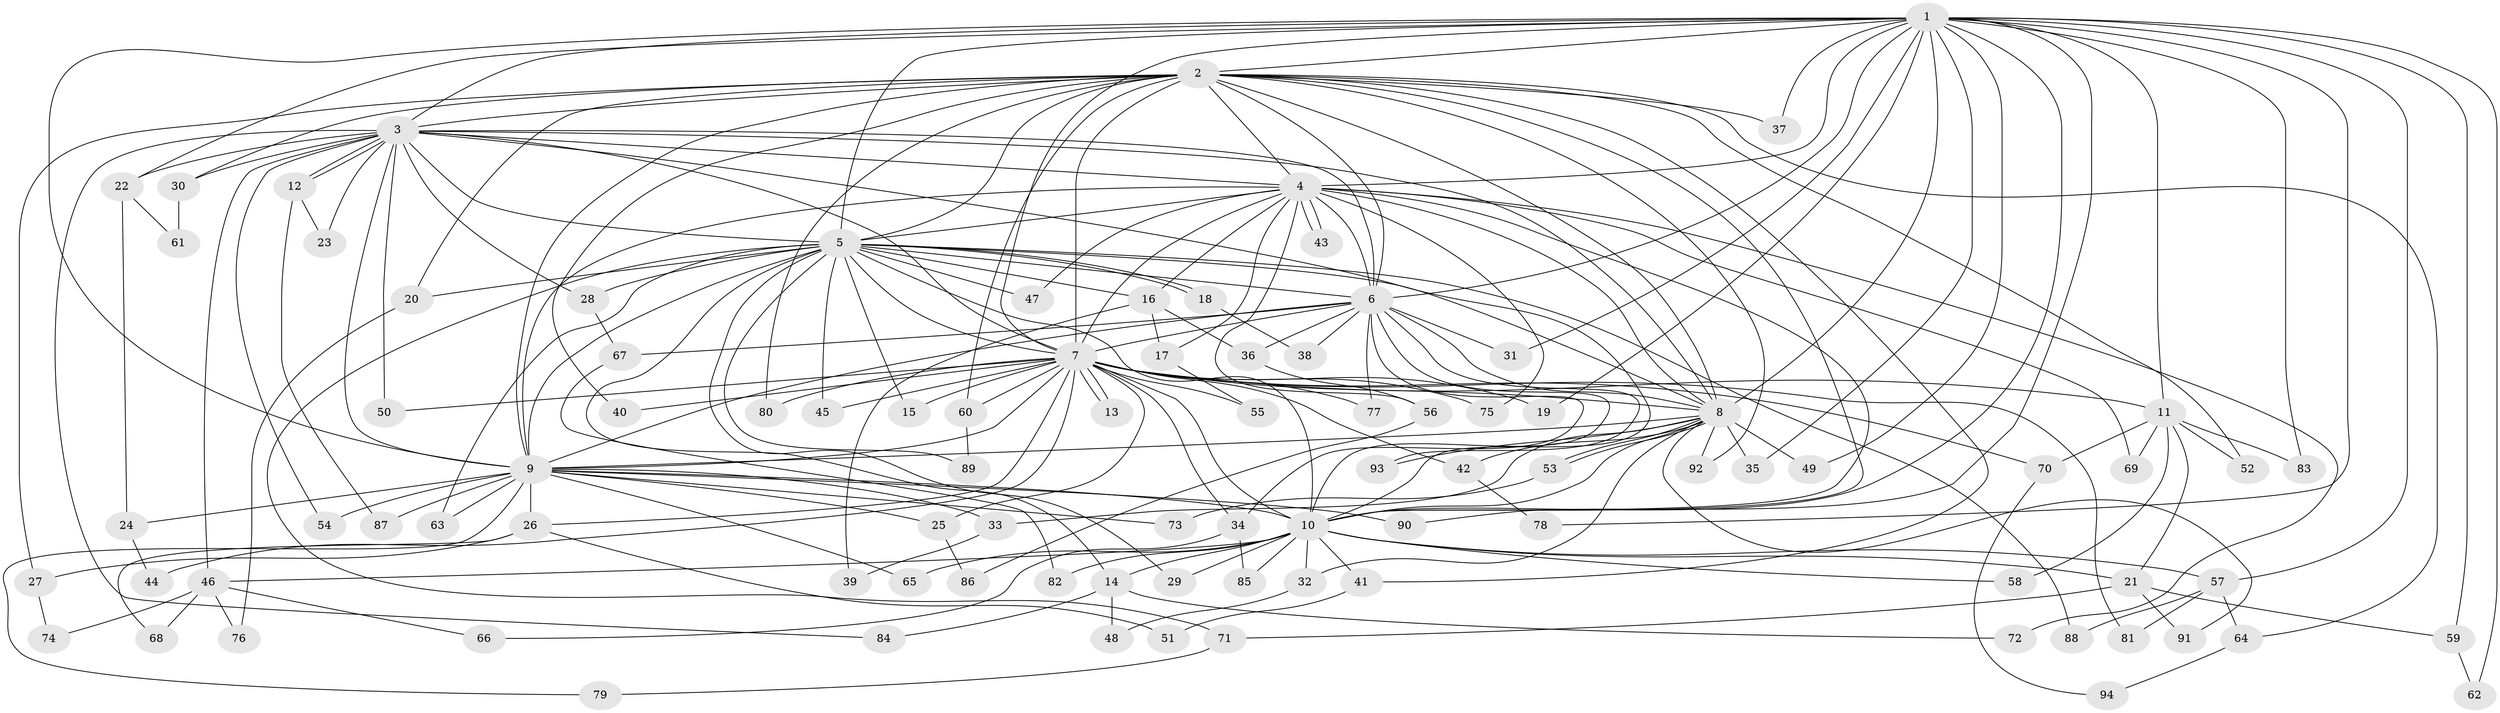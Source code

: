 // Generated by graph-tools (version 1.1) at 2025/11/02/27/25 16:11:06]
// undirected, 94 vertices, 213 edges
graph export_dot {
graph [start="1"]
  node [color=gray90,style=filled];
  1;
  2;
  3;
  4;
  5;
  6;
  7;
  8;
  9;
  10;
  11;
  12;
  13;
  14;
  15;
  16;
  17;
  18;
  19;
  20;
  21;
  22;
  23;
  24;
  25;
  26;
  27;
  28;
  29;
  30;
  31;
  32;
  33;
  34;
  35;
  36;
  37;
  38;
  39;
  40;
  41;
  42;
  43;
  44;
  45;
  46;
  47;
  48;
  49;
  50;
  51;
  52;
  53;
  54;
  55;
  56;
  57;
  58;
  59;
  60;
  61;
  62;
  63;
  64;
  65;
  66;
  67;
  68;
  69;
  70;
  71;
  72;
  73;
  74;
  75;
  76;
  77;
  78;
  79;
  80;
  81;
  82;
  83;
  84;
  85;
  86;
  87;
  88;
  89;
  90;
  91;
  92;
  93;
  94;
  1 -- 2;
  1 -- 3;
  1 -- 4;
  1 -- 5;
  1 -- 6;
  1 -- 7;
  1 -- 8;
  1 -- 9;
  1 -- 10;
  1 -- 11;
  1 -- 19;
  1 -- 22;
  1 -- 31;
  1 -- 35;
  1 -- 37;
  1 -- 49;
  1 -- 57;
  1 -- 59;
  1 -- 62;
  1 -- 78;
  1 -- 83;
  1 -- 90;
  2 -- 3;
  2 -- 4;
  2 -- 5;
  2 -- 6;
  2 -- 7;
  2 -- 8;
  2 -- 9;
  2 -- 10;
  2 -- 20;
  2 -- 27;
  2 -- 30;
  2 -- 37;
  2 -- 40;
  2 -- 41;
  2 -- 52;
  2 -- 60;
  2 -- 64;
  2 -- 80;
  2 -- 92;
  3 -- 4;
  3 -- 5;
  3 -- 6;
  3 -- 7;
  3 -- 8;
  3 -- 9;
  3 -- 10;
  3 -- 12;
  3 -- 12;
  3 -- 22;
  3 -- 23;
  3 -- 28;
  3 -- 30;
  3 -- 46;
  3 -- 50;
  3 -- 54;
  3 -- 84;
  4 -- 5;
  4 -- 6;
  4 -- 7;
  4 -- 8;
  4 -- 9;
  4 -- 10;
  4 -- 16;
  4 -- 17;
  4 -- 43;
  4 -- 43;
  4 -- 47;
  4 -- 56;
  4 -- 69;
  4 -- 72;
  4 -- 75;
  5 -- 6;
  5 -- 7;
  5 -- 8;
  5 -- 9;
  5 -- 10;
  5 -- 14;
  5 -- 15;
  5 -- 16;
  5 -- 18;
  5 -- 18;
  5 -- 20;
  5 -- 28;
  5 -- 29;
  5 -- 45;
  5 -- 47;
  5 -- 63;
  5 -- 71;
  5 -- 88;
  5 -- 89;
  6 -- 7;
  6 -- 8;
  6 -- 9;
  6 -- 10;
  6 -- 31;
  6 -- 34;
  6 -- 36;
  6 -- 38;
  6 -- 67;
  6 -- 77;
  6 -- 93;
  7 -- 8;
  7 -- 9;
  7 -- 10;
  7 -- 11;
  7 -- 13;
  7 -- 13;
  7 -- 15;
  7 -- 19;
  7 -- 25;
  7 -- 26;
  7 -- 34;
  7 -- 40;
  7 -- 42;
  7 -- 44;
  7 -- 45;
  7 -- 50;
  7 -- 55;
  7 -- 60;
  7 -- 70;
  7 -- 75;
  7 -- 77;
  7 -- 80;
  7 -- 81;
  8 -- 9;
  8 -- 10;
  8 -- 32;
  8 -- 33;
  8 -- 35;
  8 -- 42;
  8 -- 49;
  8 -- 53;
  8 -- 53;
  8 -- 91;
  8 -- 92;
  8 -- 93;
  9 -- 10;
  9 -- 24;
  9 -- 25;
  9 -- 26;
  9 -- 33;
  9 -- 54;
  9 -- 63;
  9 -- 65;
  9 -- 73;
  9 -- 79;
  9 -- 87;
  9 -- 90;
  10 -- 14;
  10 -- 21;
  10 -- 29;
  10 -- 32;
  10 -- 41;
  10 -- 46;
  10 -- 57;
  10 -- 58;
  10 -- 65;
  10 -- 82;
  10 -- 85;
  11 -- 21;
  11 -- 52;
  11 -- 58;
  11 -- 69;
  11 -- 70;
  11 -- 83;
  12 -- 23;
  12 -- 87;
  14 -- 48;
  14 -- 72;
  14 -- 84;
  16 -- 17;
  16 -- 36;
  16 -- 39;
  17 -- 55;
  18 -- 38;
  20 -- 76;
  21 -- 59;
  21 -- 71;
  21 -- 91;
  22 -- 24;
  22 -- 61;
  24 -- 44;
  25 -- 86;
  26 -- 27;
  26 -- 51;
  26 -- 68;
  27 -- 74;
  28 -- 67;
  30 -- 61;
  32 -- 48;
  33 -- 39;
  34 -- 66;
  34 -- 85;
  36 -- 56;
  41 -- 51;
  42 -- 78;
  46 -- 66;
  46 -- 68;
  46 -- 74;
  46 -- 76;
  53 -- 73;
  56 -- 86;
  57 -- 64;
  57 -- 81;
  57 -- 88;
  59 -- 62;
  60 -- 89;
  64 -- 94;
  67 -- 82;
  70 -- 94;
  71 -- 79;
}
